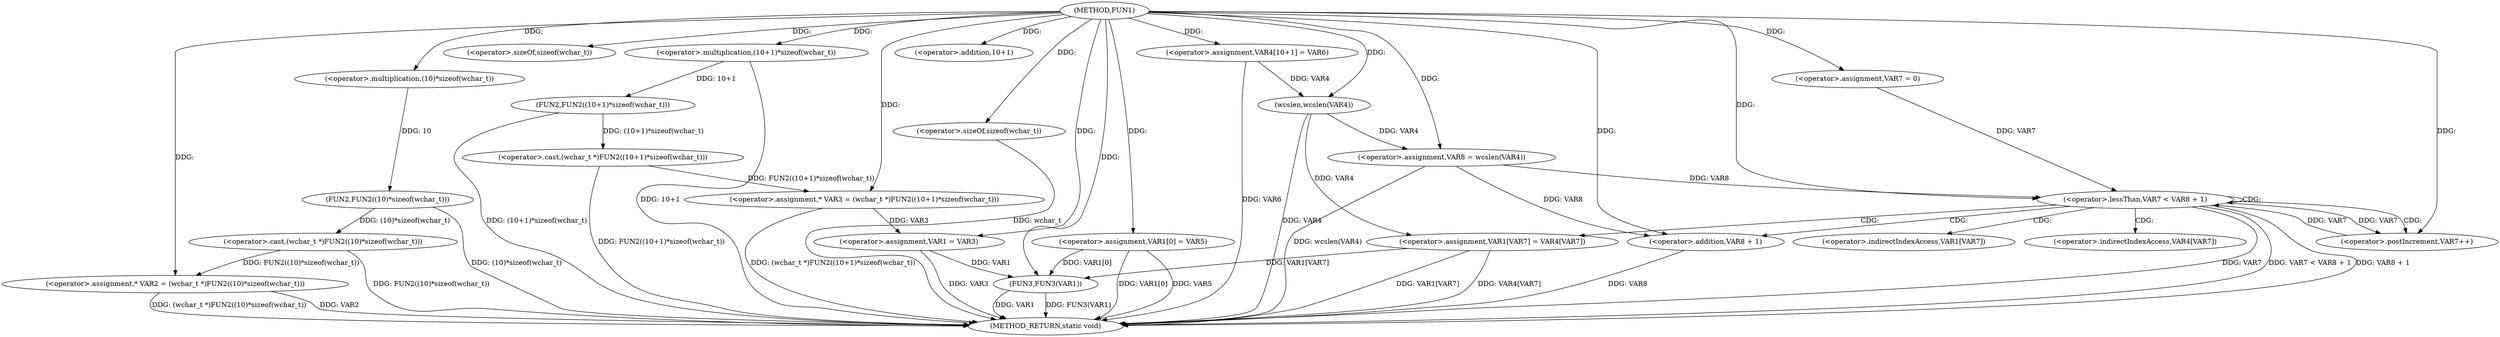digraph FUN1 {  
"1000100" [label = "(METHOD,FUN1)" ]
"1000167" [label = "(METHOD_RETURN,static void)" ]
"1000104" [label = "(<operator>.assignment,* VAR2 = (wchar_t *)FUN2((10)*sizeof(wchar_t)))" ]
"1000106" [label = "(<operator>.cast,(wchar_t *)FUN2((10)*sizeof(wchar_t)))" ]
"1000108" [label = "(FUN2,FUN2((10)*sizeof(wchar_t)))" ]
"1000109" [label = "(<operator>.multiplication,(10)*sizeof(wchar_t))" ]
"1000111" [label = "(<operator>.sizeOf,sizeof(wchar_t))" ]
"1000114" [label = "(<operator>.assignment,* VAR3 = (wchar_t *)FUN2((10+1)*sizeof(wchar_t)))" ]
"1000116" [label = "(<operator>.cast,(wchar_t *)FUN2((10+1)*sizeof(wchar_t)))" ]
"1000118" [label = "(FUN2,FUN2((10+1)*sizeof(wchar_t)))" ]
"1000119" [label = "(<operator>.multiplication,(10+1)*sizeof(wchar_t))" ]
"1000120" [label = "(<operator>.addition,10+1)" ]
"1000123" [label = "(<operator>.sizeOf,sizeof(wchar_t))" ]
"1000127" [label = "(<operator>.assignment,VAR1 = VAR3)" ]
"1000130" [label = "(<operator>.assignment,VAR1[0] = VAR5)" ]
"1000137" [label = "(<operator>.assignment,VAR4[10+1] = VAR6)" ]
"1000142" [label = "(<operator>.assignment,VAR8 = wcslen(VAR4))" ]
"1000144" [label = "(wcslen,wcslen(VAR4))" ]
"1000147" [label = "(<operator>.assignment,VAR7 = 0)" ]
"1000150" [label = "(<operator>.lessThan,VAR7 < VAR8 + 1)" ]
"1000152" [label = "(<operator>.addition,VAR8 + 1)" ]
"1000155" [label = "(<operator>.postIncrement,VAR7++)" ]
"1000158" [label = "(<operator>.assignment,VAR1[VAR7] = VAR4[VAR7])" ]
"1000165" [label = "(FUN3,FUN3(VAR1))" ]
"1000159" [label = "(<operator>.indirectIndexAccess,VAR1[VAR7])" ]
"1000162" [label = "(<operator>.indirectIndexAccess,VAR4[VAR7])" ]
  "1000158" -> "1000167"  [ label = "DDG: VAR1[VAR7]"] 
  "1000106" -> "1000167"  [ label = "DDG: FUN2((10)*sizeof(wchar_t))"] 
  "1000150" -> "1000167"  [ label = "DDG: VAR7"] 
  "1000104" -> "1000167"  [ label = "DDG: VAR2"] 
  "1000116" -> "1000167"  [ label = "DDG: FUN2((10+1)*sizeof(wchar_t))"] 
  "1000119" -> "1000167"  [ label = "DDG: 10+1"] 
  "1000144" -> "1000167"  [ label = "DDG: VAR4"] 
  "1000150" -> "1000167"  [ label = "DDG: VAR7 < VAR8 + 1"] 
  "1000118" -> "1000167"  [ label = "DDG: (10+1)*sizeof(wchar_t)"] 
  "1000158" -> "1000167"  [ label = "DDG: VAR4[VAR7]"] 
  "1000137" -> "1000167"  [ label = "DDG: VAR6"] 
  "1000165" -> "1000167"  [ label = "DDG: VAR1"] 
  "1000150" -> "1000167"  [ label = "DDG: VAR8 + 1"] 
  "1000127" -> "1000167"  [ label = "DDG: VAR3"] 
  "1000142" -> "1000167"  [ label = "DDG: wcslen(VAR4)"] 
  "1000130" -> "1000167"  [ label = "DDG: VAR5"] 
  "1000152" -> "1000167"  [ label = "DDG: VAR8"] 
  "1000114" -> "1000167"  [ label = "DDG: (wchar_t *)FUN2((10+1)*sizeof(wchar_t))"] 
  "1000104" -> "1000167"  [ label = "DDG: (wchar_t *)FUN2((10)*sizeof(wchar_t))"] 
  "1000108" -> "1000167"  [ label = "DDG: (10)*sizeof(wchar_t)"] 
  "1000130" -> "1000167"  [ label = "DDG: VAR1[0]"] 
  "1000123" -> "1000167"  [ label = "DDG: wchar_t"] 
  "1000165" -> "1000167"  [ label = "DDG: FUN3(VAR1)"] 
  "1000106" -> "1000104"  [ label = "DDG: FUN2((10)*sizeof(wchar_t))"] 
  "1000100" -> "1000104"  [ label = "DDG: "] 
  "1000108" -> "1000106"  [ label = "DDG: (10)*sizeof(wchar_t)"] 
  "1000109" -> "1000108"  [ label = "DDG: 10"] 
  "1000100" -> "1000109"  [ label = "DDG: "] 
  "1000100" -> "1000111"  [ label = "DDG: "] 
  "1000116" -> "1000114"  [ label = "DDG: FUN2((10+1)*sizeof(wchar_t))"] 
  "1000100" -> "1000114"  [ label = "DDG: "] 
  "1000118" -> "1000116"  [ label = "DDG: (10+1)*sizeof(wchar_t)"] 
  "1000119" -> "1000118"  [ label = "DDG: 10+1"] 
  "1000100" -> "1000119"  [ label = "DDG: "] 
  "1000100" -> "1000120"  [ label = "DDG: "] 
  "1000100" -> "1000123"  [ label = "DDG: "] 
  "1000114" -> "1000127"  [ label = "DDG: VAR3"] 
  "1000100" -> "1000127"  [ label = "DDG: "] 
  "1000100" -> "1000130"  [ label = "DDG: "] 
  "1000100" -> "1000137"  [ label = "DDG: "] 
  "1000144" -> "1000142"  [ label = "DDG: VAR4"] 
  "1000100" -> "1000142"  [ label = "DDG: "] 
  "1000137" -> "1000144"  [ label = "DDG: VAR4"] 
  "1000100" -> "1000144"  [ label = "DDG: "] 
  "1000100" -> "1000147"  [ label = "DDG: "] 
  "1000147" -> "1000150"  [ label = "DDG: VAR7"] 
  "1000155" -> "1000150"  [ label = "DDG: VAR7"] 
  "1000100" -> "1000150"  [ label = "DDG: "] 
  "1000142" -> "1000150"  [ label = "DDG: VAR8"] 
  "1000142" -> "1000152"  [ label = "DDG: VAR8"] 
  "1000100" -> "1000152"  [ label = "DDG: "] 
  "1000150" -> "1000155"  [ label = "DDG: VAR7"] 
  "1000100" -> "1000155"  [ label = "DDG: "] 
  "1000144" -> "1000158"  [ label = "DDG: VAR4"] 
  "1000158" -> "1000165"  [ label = "DDG: VAR1[VAR7]"] 
  "1000127" -> "1000165"  [ label = "DDG: VAR1"] 
  "1000130" -> "1000165"  [ label = "DDG: VAR1[0]"] 
  "1000100" -> "1000165"  [ label = "DDG: "] 
  "1000150" -> "1000155"  [ label = "CDG: "] 
  "1000150" -> "1000152"  [ label = "CDG: "] 
  "1000150" -> "1000150"  [ label = "CDG: "] 
  "1000150" -> "1000162"  [ label = "CDG: "] 
  "1000150" -> "1000159"  [ label = "CDG: "] 
  "1000150" -> "1000158"  [ label = "CDG: "] 
}
